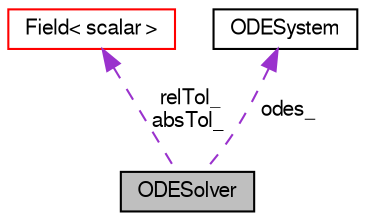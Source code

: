 digraph "ODESolver"
{
  bgcolor="transparent";
  edge [fontname="FreeSans",fontsize="10",labelfontname="FreeSans",labelfontsize="10"];
  node [fontname="FreeSans",fontsize="10",shape=record];
  Node14 [label="ODESolver",height=0.2,width=0.4,color="black", fillcolor="grey75", style="filled", fontcolor="black"];
  Node15 -> Node14 [dir="back",color="darkorchid3",fontsize="10",style="dashed",label=" relTol_\nabsTol_" ,fontname="FreeSans"];
  Node15 [label="Field\< scalar \>",height=0.2,width=0.4,color="red",URL="$a26466.html"];
  Node25 -> Node14 [dir="back",color="darkorchid3",fontsize="10",style="dashed",label=" odes_" ,fontname="FreeSans"];
  Node25 [label="ODESystem",height=0.2,width=0.4,color="black",URL="$a25606.html",tooltip="Abstract base class for the systems of ordinary differential equations. "];
}

